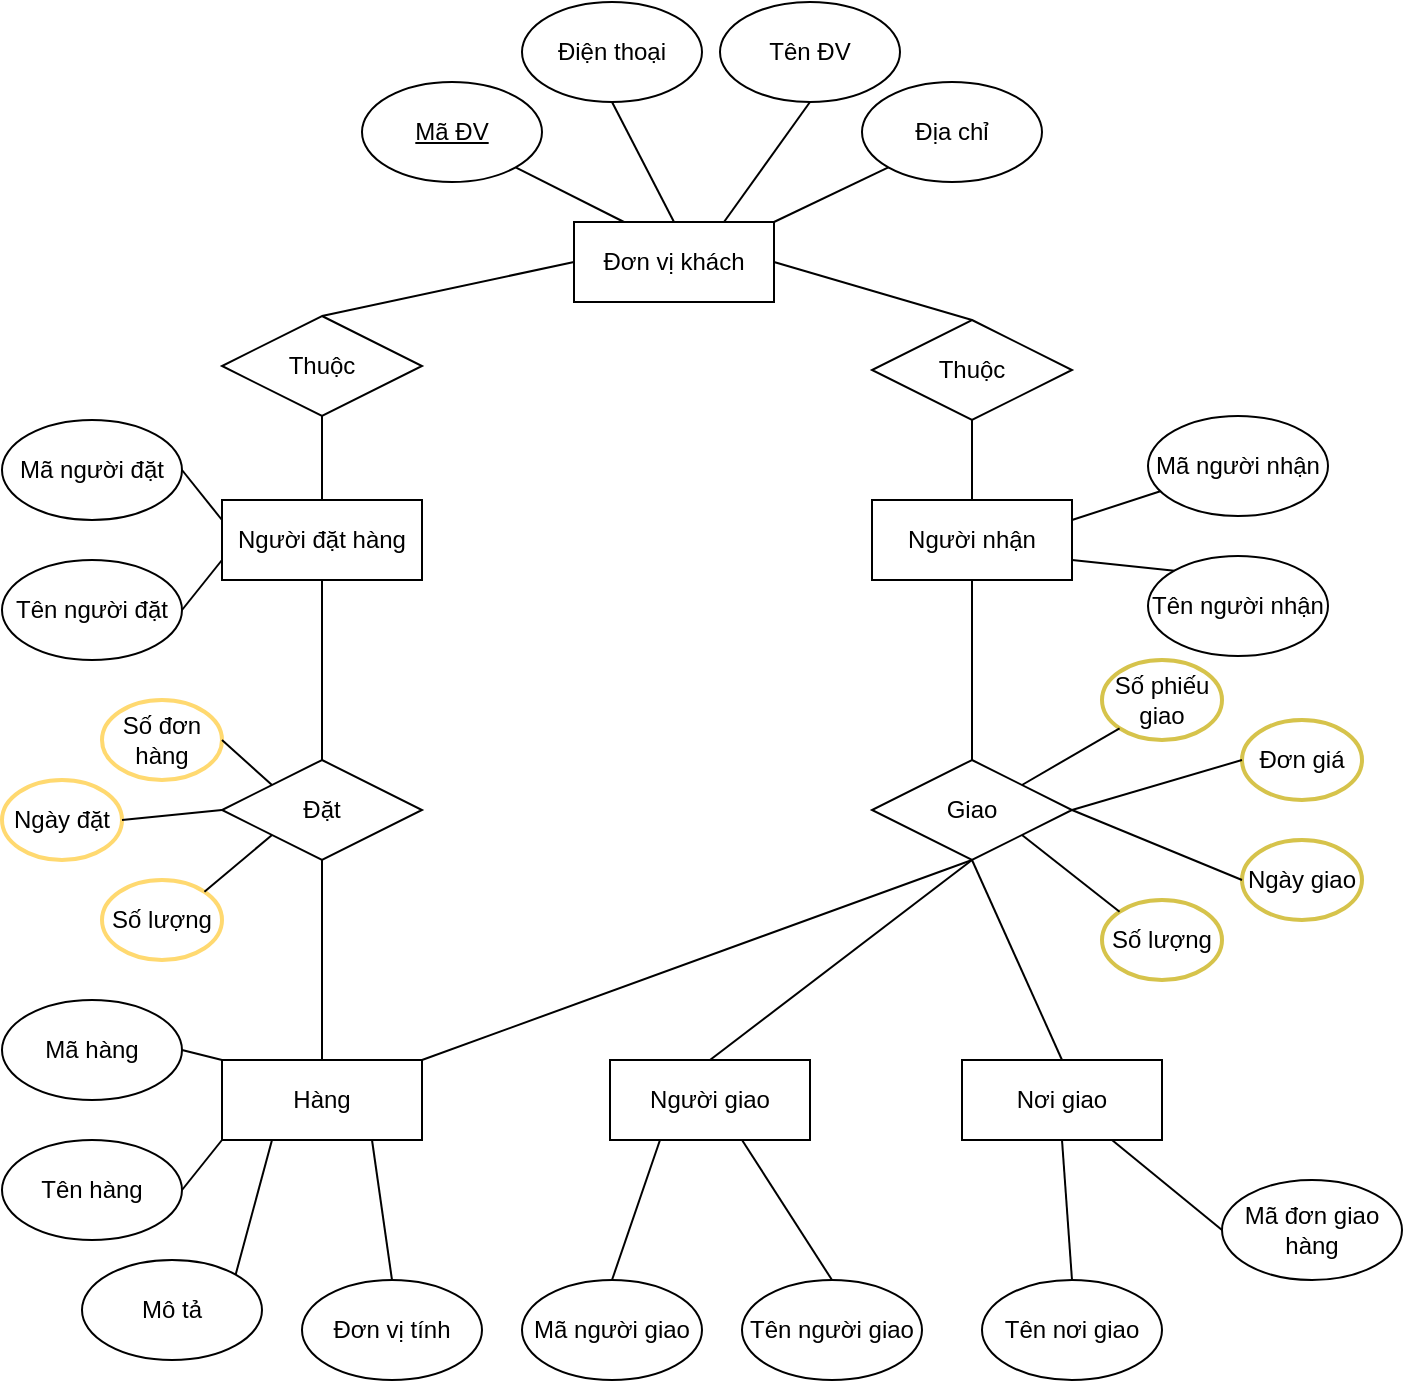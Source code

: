 <mxfile version="17.5.0" type="device"><diagram id="g_Bih1ouqCfEj2paOrGN" name="Page-1"><mxGraphModel dx="1139" dy="444" grid="1" gridSize="10" guides="1" tooltips="1" connect="1" arrows="1" fold="1" page="1" pageScale="1" pageWidth="827" pageHeight="1169" math="0" shadow="0"><root><mxCell id="0"/><mxCell id="1" parent="0"/><mxCell id="oUZpqiQPHl8UlGMFI2Jy-3" value="Đơn vị khách" style="rounded=0;whiteSpace=wrap;html=1;" parent="1" vertex="1"><mxGeometry x="296" y="131" width="100" height="40" as="geometry"/></mxCell><mxCell id="oUZpqiQPHl8UlGMFI2Jy-4" value="&lt;span&gt;Người nhận&lt;/span&gt;" style="rounded=0;whiteSpace=wrap;html=1;" parent="1" vertex="1"><mxGeometry x="445" y="270" width="100" height="40" as="geometry"/></mxCell><mxCell id="oUZpqiQPHl8UlGMFI2Jy-5" value="Hàng" style="rounded=0;whiteSpace=wrap;html=1;" parent="1" vertex="1"><mxGeometry x="120" y="550" width="100" height="40" as="geometry"/></mxCell><mxCell id="oUZpqiQPHl8UlGMFI2Jy-6" value="Người đặt hàng" style="rounded=0;whiteSpace=wrap;html=1;" parent="1" vertex="1"><mxGeometry x="120" y="270" width="100" height="40" as="geometry"/></mxCell><mxCell id="oUZpqiQPHl8UlGMFI2Jy-12" value="Mã người đặt" style="ellipse;whiteSpace=wrap;html=1;" parent="1" vertex="1"><mxGeometry x="10" y="230" width="90" height="50" as="geometry"/></mxCell><mxCell id="oUZpqiQPHl8UlGMFI2Jy-13" value="Tên hàng" style="ellipse;whiteSpace=wrap;html=1;" parent="1" vertex="1"><mxGeometry x="10" y="590" width="90" height="50" as="geometry"/></mxCell><mxCell id="oUZpqiQPHl8UlGMFI2Jy-14" value="Mô tả" style="ellipse;whiteSpace=wrap;html=1;" parent="1" vertex="1"><mxGeometry x="50" y="650" width="90" height="50" as="geometry"/></mxCell><mxCell id="oUZpqiQPHl8UlGMFI2Jy-15" value="Đơn vị tính" style="ellipse;whiteSpace=wrap;html=1;" parent="1" vertex="1"><mxGeometry x="160" y="660" width="90" height="50" as="geometry"/></mxCell><mxCell id="oUZpqiQPHl8UlGMFI2Jy-16" value="Mã người giao" style="ellipse;whiteSpace=wrap;html=1;" parent="1" vertex="1"><mxGeometry x="270" y="660" width="90" height="50" as="geometry"/></mxCell><mxCell id="oUZpqiQPHl8UlGMFI2Jy-17" value="Tên nơi giao" style="ellipse;whiteSpace=wrap;html=1;" parent="1" vertex="1"><mxGeometry x="500" y="660" width="90" height="50" as="geometry"/></mxCell><mxCell id="oUZpqiQPHl8UlGMFI2Jy-18" value="Mã đơn giao hàng" style="ellipse;whiteSpace=wrap;html=1;" parent="1" vertex="1"><mxGeometry x="620" y="610" width="90" height="50" as="geometry"/></mxCell><mxCell id="oUZpqiQPHl8UlGMFI2Jy-19" value="Mã người nhận" style="ellipse;whiteSpace=wrap;html=1;" parent="1" vertex="1"><mxGeometry x="583" y="228" width="90" height="50" as="geometry"/></mxCell><mxCell id="oUZpqiQPHl8UlGMFI2Jy-26" value="" style="endArrow=none;html=1;rounded=0;entryX=0;entryY=1;entryDx=0;entryDy=0;exitX=1;exitY=0.5;exitDx=0;exitDy=0;" parent="1" source="oUZpqiQPHl8UlGMFI2Jy-13" target="oUZpqiQPHl8UlGMFI2Jy-5" edge="1"><mxGeometry width="50" height="50" relative="1" as="geometry"><mxPoint x="50" y="560" as="sourcePoint"/><mxPoint x="-30" y="320" as="targetPoint"/></mxGeometry></mxCell><mxCell id="oUZpqiQPHl8UlGMFI2Jy-27" value="Mã hàng" style="ellipse;whiteSpace=wrap;html=1;" parent="1" vertex="1"><mxGeometry x="10" y="520" width="90" height="50" as="geometry"/></mxCell><mxCell id="oUZpqiQPHl8UlGMFI2Jy-28" value="" style="endArrow=none;html=1;rounded=0;entryX=0;entryY=0;entryDx=0;entryDy=0;exitX=1;exitY=0.5;exitDx=0;exitDy=0;" parent="1" source="oUZpqiQPHl8UlGMFI2Jy-27" target="oUZpqiQPHl8UlGMFI2Jy-5" edge="1"><mxGeometry width="50" height="50" relative="1" as="geometry"><mxPoint x="50" y="585" as="sourcePoint"/><mxPoint x="130" y="560" as="targetPoint"/></mxGeometry></mxCell><mxCell id="oUZpqiQPHl8UlGMFI2Jy-29" value="" style="endArrow=none;html=1;rounded=0;entryX=0.25;entryY=1;entryDx=0;entryDy=0;exitX=1;exitY=0;exitDx=0;exitDy=0;" parent="1" source="oUZpqiQPHl8UlGMFI2Jy-14" target="oUZpqiQPHl8UlGMFI2Jy-5" edge="1"><mxGeometry width="50" height="50" relative="1" as="geometry"><mxPoint x="40" y="525" as="sourcePoint"/><mxPoint x="130" y="540" as="targetPoint"/></mxGeometry></mxCell><mxCell id="oUZpqiQPHl8UlGMFI2Jy-30" value="" style="endArrow=none;html=1;rounded=0;entryX=0.75;entryY=1;entryDx=0;entryDy=0;exitX=0.5;exitY=0;exitDx=0;exitDy=0;" parent="1" source="oUZpqiQPHl8UlGMFI2Jy-15" target="oUZpqiQPHl8UlGMFI2Jy-5" edge="1"><mxGeometry width="50" height="50" relative="1" as="geometry"><mxPoint x="96.82" y="617.322" as="sourcePoint"/><mxPoint x="130" y="580" as="targetPoint"/></mxGeometry></mxCell><mxCell id="oUZpqiQPHl8UlGMFI2Jy-31" value="Tên người đặt" style="ellipse;whiteSpace=wrap;html=1;" parent="1" vertex="1"><mxGeometry x="10" y="300" width="90" height="50" as="geometry"/></mxCell><mxCell id="oUZpqiQPHl8UlGMFI2Jy-32" value="" style="endArrow=none;html=1;rounded=0;entryX=0;entryY=0.75;entryDx=0;entryDy=0;exitX=1;exitY=0.5;exitDx=0;exitDy=0;" parent="1" source="oUZpqiQPHl8UlGMFI2Jy-31" target="oUZpqiQPHl8UlGMFI2Jy-6" edge="1"><mxGeometry width="50" height="50" relative="1" as="geometry"><mxPoint x="210" y="435" as="sourcePoint"/><mxPoint x="300" y="450" as="targetPoint"/></mxGeometry></mxCell><mxCell id="oUZpqiQPHl8UlGMFI2Jy-33" value="" style="endArrow=none;html=1;rounded=0;entryX=0;entryY=0.25;entryDx=0;entryDy=0;exitX=1;exitY=0.5;exitDx=0;exitDy=0;" parent="1" source="oUZpqiQPHl8UlGMFI2Jy-12" target="oUZpqiQPHl8UlGMFI2Jy-6" edge="1"><mxGeometry width="50" height="50" relative="1" as="geometry"><mxPoint x="110" y="395" as="sourcePoint"/><mxPoint x="150" y="380" as="targetPoint"/></mxGeometry></mxCell><mxCell id="oUZpqiQPHl8UlGMFI2Jy-34" value="&lt;u&gt;Mã ĐV&lt;/u&gt;" style="ellipse;whiteSpace=wrap;html=1;" parent="1" vertex="1"><mxGeometry x="190" y="61" width="90" height="50" as="geometry"/></mxCell><mxCell id="oUZpqiQPHl8UlGMFI2Jy-35" value="Điện thoại" style="ellipse;whiteSpace=wrap;html=1;" parent="1" vertex="1"><mxGeometry x="270" y="21" width="90" height="50" as="geometry"/></mxCell><mxCell id="oUZpqiQPHl8UlGMFI2Jy-36" value="Tên ĐV" style="ellipse;whiteSpace=wrap;html=1;" parent="1" vertex="1"><mxGeometry x="369" y="21" width="90" height="50" as="geometry"/></mxCell><mxCell id="oUZpqiQPHl8UlGMFI2Jy-37" value="Địa chỉ" style="ellipse;whiteSpace=wrap;html=1;" parent="1" vertex="1"><mxGeometry x="440" y="61" width="90" height="50" as="geometry"/></mxCell><mxCell id="oUZpqiQPHl8UlGMFI2Jy-38" value="" style="endArrow=none;html=1;rounded=0;entryX=0.25;entryY=0;entryDx=0;entryDy=0;exitX=1;exitY=1;exitDx=0;exitDy=0;" parent="1" source="oUZpqiQPHl8UlGMFI2Jy-34" target="oUZpqiQPHl8UlGMFI2Jy-3" edge="1"><mxGeometry width="50" height="50" relative="1" as="geometry"><mxPoint x="71.0" y="91" as="sourcePoint"/><mxPoint x="56.0" y="131" as="targetPoint"/></mxGeometry></mxCell><mxCell id="oUZpqiQPHl8UlGMFI2Jy-39" value="" style="endArrow=none;html=1;rounded=0;entryX=0.5;entryY=0;entryDx=0;entryDy=0;exitX=0.5;exitY=1;exitDx=0;exitDy=0;" parent="1" source="oUZpqiQPHl8UlGMFI2Jy-35" target="oUZpqiQPHl8UlGMFI2Jy-3" edge="1"><mxGeometry width="50" height="50" relative="1" as="geometry"><mxPoint x="296" y="91" as="sourcePoint"/><mxPoint x="347" y="121" as="targetPoint"/></mxGeometry></mxCell><mxCell id="oUZpqiQPHl8UlGMFI2Jy-40" value="" style="endArrow=none;html=1;rounded=0;entryX=0.75;entryY=0;entryDx=0;entryDy=0;exitX=0.5;exitY=1;exitDx=0;exitDy=0;" parent="1" source="oUZpqiQPHl8UlGMFI2Jy-36" target="oUZpqiQPHl8UlGMFI2Jy-3" edge="1"><mxGeometry width="50" height="50" relative="1" as="geometry"><mxPoint x="341" y="61" as="sourcePoint"/><mxPoint x="356" y="141" as="targetPoint"/></mxGeometry></mxCell><mxCell id="oUZpqiQPHl8UlGMFI2Jy-41" value="" style="endArrow=none;html=1;rounded=0;exitX=0;exitY=1;exitDx=0;exitDy=0;entryX=1;entryY=0;entryDx=0;entryDy=0;" parent="1" source="oUZpqiQPHl8UlGMFI2Jy-37" target="oUZpqiQPHl8UlGMFI2Jy-3" edge="1"><mxGeometry width="50" height="50" relative="1" as="geometry"><mxPoint x="441" y="81" as="sourcePoint"/><mxPoint x="416" y="141" as="targetPoint"/></mxGeometry></mxCell><mxCell id="oUZpqiQPHl8UlGMFI2Jy-42" value="Tên người nhận" style="ellipse;whiteSpace=wrap;html=1;" parent="1" vertex="1"><mxGeometry x="583" y="298" width="90" height="50" as="geometry"/></mxCell><mxCell id="oUZpqiQPHl8UlGMFI2Jy-43" value="" style="endArrow=none;html=1;rounded=0;entryX=1;entryY=0.25;entryDx=0;entryDy=0;" parent="1" source="oUZpqiQPHl8UlGMFI2Jy-19" target="oUZpqiQPHl8UlGMFI2Jy-4" edge="1"><mxGeometry width="50" height="50" relative="1" as="geometry"><mxPoint x="463.096" y="113.631" as="sourcePoint"/><mxPoint x="406" y="141" as="targetPoint"/></mxGeometry></mxCell><mxCell id="oUZpqiQPHl8UlGMFI2Jy-44" value="" style="endArrow=none;html=1;rounded=0;entryX=1;entryY=0.75;entryDx=0;entryDy=0;exitX=0;exitY=0;exitDx=0;exitDy=0;" parent="1" source="oUZpqiQPHl8UlGMFI2Jy-42" target="oUZpqiQPHl8UlGMFI2Jy-4" edge="1"><mxGeometry width="50" height="50" relative="1" as="geometry"><mxPoint x="611.552" y="261.724" as="sourcePoint"/><mxPoint x="555" y="290" as="targetPoint"/></mxGeometry></mxCell><mxCell id="oUZpqiQPHl8UlGMFI2Jy-45" value="Người giao" style="rounded=0;whiteSpace=wrap;html=1;" parent="1" vertex="1"><mxGeometry x="314" y="550" width="100" height="40" as="geometry"/></mxCell><mxCell id="oUZpqiQPHl8UlGMFI2Jy-46" value="Tên người giao" style="ellipse;whiteSpace=wrap;html=1;" parent="1" vertex="1"><mxGeometry x="380" y="660" width="90" height="50" as="geometry"/></mxCell><mxCell id="oUZpqiQPHl8UlGMFI2Jy-47" value="" style="endArrow=none;html=1;rounded=0;entryX=0.25;entryY=1;entryDx=0;entryDy=0;exitX=0.5;exitY=0;exitDx=0;exitDy=0;" parent="1" source="oUZpqiQPHl8UlGMFI2Jy-16" target="oUZpqiQPHl8UlGMFI2Jy-45" edge="1"><mxGeometry width="50" height="50" relative="1" as="geometry"><mxPoint x="215.0" y="670" as="sourcePoint"/><mxPoint x="185.0" y="600" as="targetPoint"/></mxGeometry></mxCell><mxCell id="oUZpqiQPHl8UlGMFI2Jy-48" value="" style="endArrow=none;html=1;rounded=0;exitX=0.5;exitY=0;exitDx=0;exitDy=0;" parent="1" source="oUZpqiQPHl8UlGMFI2Jy-46" edge="1"><mxGeometry width="50" height="50" relative="1" as="geometry"><mxPoint x="451" y="660" as="sourcePoint"/><mxPoint x="380" y="590" as="targetPoint"/></mxGeometry></mxCell><mxCell id="oUZpqiQPHl8UlGMFI2Jy-49" value="Nơi giao" style="rounded=0;whiteSpace=wrap;html=1;" parent="1" vertex="1"><mxGeometry x="490" y="550" width="100" height="40" as="geometry"/></mxCell><mxCell id="oUZpqiQPHl8UlGMFI2Jy-50" value="Thuộc" style="rhombus;whiteSpace=wrap;html=1;" parent="1" vertex="1"><mxGeometry x="120" y="178" width="100" height="50" as="geometry"/></mxCell><mxCell id="oUZpqiQPHl8UlGMFI2Jy-51" value="Thuộc" style="rhombus;whiteSpace=wrap;html=1;" parent="1" vertex="1"><mxGeometry x="445" y="180" width="100" height="50" as="geometry"/></mxCell><mxCell id="oUZpqiQPHl8UlGMFI2Jy-52" value="" style="endArrow=none;html=1;rounded=0;entryX=0.5;entryY=0;entryDx=0;entryDy=0;exitX=0;exitY=0.5;exitDx=0;exitDy=0;" parent="1" source="oUZpqiQPHl8UlGMFI2Jy-3" target="oUZpqiQPHl8UlGMFI2Jy-50" edge="1"><mxGeometry width="50" height="50" relative="1" as="geometry"><mxPoint x="276.904" y="113.631" as="sourcePoint"/><mxPoint x="331" y="141" as="targetPoint"/></mxGeometry></mxCell><mxCell id="oUZpqiQPHl8UlGMFI2Jy-53" value="" style="endArrow=none;html=1;rounded=0;entryX=0.5;entryY=0;entryDx=0;entryDy=0;exitX=1;exitY=0.5;exitDx=0;exitDy=0;" parent="1" source="oUZpqiQPHl8UlGMFI2Jy-3" target="oUZpqiQPHl8UlGMFI2Jy-51" edge="1"><mxGeometry width="50" height="50" relative="1" as="geometry"><mxPoint x="306" y="161" as="sourcePoint"/><mxPoint x="215.0" y="180" as="targetPoint"/></mxGeometry></mxCell><mxCell id="oUZpqiQPHl8UlGMFI2Jy-54" value="" style="endArrow=none;html=1;rounded=0;entryX=0.5;entryY=0;entryDx=0;entryDy=0;exitX=0.5;exitY=1;exitDx=0;exitDy=0;" parent="1" source="oUZpqiQPHl8UlGMFI2Jy-50" target="oUZpqiQPHl8UlGMFI2Jy-6" edge="1"><mxGeometry width="50" height="50" relative="1" as="geometry"><mxPoint x="316" y="171" as="sourcePoint"/><mxPoint x="225.0" y="190" as="targetPoint"/></mxGeometry></mxCell><mxCell id="oUZpqiQPHl8UlGMFI2Jy-55" value="" style="endArrow=none;html=1;rounded=0;entryX=0.5;entryY=0;entryDx=0;entryDy=0;exitX=0.5;exitY=1;exitDx=0;exitDy=0;" parent="1" source="oUZpqiQPHl8UlGMFI2Jy-51" target="oUZpqiQPHl8UlGMFI2Jy-4" edge="1"><mxGeometry width="50" height="50" relative="1" as="geometry"><mxPoint x="326" y="181" as="sourcePoint"/><mxPoint x="235.0" y="200" as="targetPoint"/></mxGeometry></mxCell><mxCell id="oUZpqiQPHl8UlGMFI2Jy-56" value="Đặt" style="rhombus;whiteSpace=wrap;html=1;" parent="1" vertex="1"><mxGeometry x="120" y="400" width="100" height="50" as="geometry"/></mxCell><mxCell id="oUZpqiQPHl8UlGMFI2Jy-57" value="Giao" style="rhombus;whiteSpace=wrap;html=1;" parent="1" vertex="1"><mxGeometry x="445" y="400" width="100" height="50" as="geometry"/></mxCell><mxCell id="oUZpqiQPHl8UlGMFI2Jy-58" value="" style="endArrow=none;html=1;rounded=0;exitX=0.5;exitY=0;exitDx=0;exitDy=0;entryX=0.5;entryY=1;entryDx=0;entryDy=0;" parent="1" source="oUZpqiQPHl8UlGMFI2Jy-17" target="oUZpqiQPHl8UlGMFI2Jy-49" edge="1"><mxGeometry width="50" height="50" relative="1" as="geometry"><mxPoint x="435" y="670" as="sourcePoint"/><mxPoint x="390" y="600" as="targetPoint"/></mxGeometry></mxCell><mxCell id="oUZpqiQPHl8UlGMFI2Jy-59" value="" style="endArrow=none;html=1;rounded=0;exitX=0;exitY=0.5;exitDx=0;exitDy=0;entryX=0.75;entryY=1;entryDx=0;entryDy=0;" parent="1" source="oUZpqiQPHl8UlGMFI2Jy-18" target="oUZpqiQPHl8UlGMFI2Jy-49" edge="1"><mxGeometry width="50" height="50" relative="1" as="geometry"><mxPoint x="555" y="670" as="sourcePoint"/><mxPoint x="550" y="600" as="targetPoint"/></mxGeometry></mxCell><mxCell id="oUZpqiQPHl8UlGMFI2Jy-60" value="" style="endArrow=none;html=1;rounded=0;exitX=0.5;exitY=0;exitDx=0;exitDy=0;entryX=0.5;entryY=1;entryDx=0;entryDy=0;" parent="1" source="oUZpqiQPHl8UlGMFI2Jy-49" target="oUZpqiQPHl8UlGMFI2Jy-57" edge="1"><mxGeometry width="50" height="50" relative="1" as="geometry"><mxPoint x="435" y="670" as="sourcePoint"/><mxPoint x="390" y="600" as="targetPoint"/></mxGeometry></mxCell><mxCell id="oUZpqiQPHl8UlGMFI2Jy-61" value="" style="endArrow=none;html=1;rounded=0;exitX=0.5;exitY=0;exitDx=0;exitDy=0;entryX=0.5;entryY=1;entryDx=0;entryDy=0;" parent="1" source="oUZpqiQPHl8UlGMFI2Jy-45" target="oUZpqiQPHl8UlGMFI2Jy-57" edge="1"><mxGeometry width="50" height="50" relative="1" as="geometry"><mxPoint x="550" y="560" as="sourcePoint"/><mxPoint x="505" y="460" as="targetPoint"/></mxGeometry></mxCell><mxCell id="oUZpqiQPHl8UlGMFI2Jy-62" value="" style="endArrow=none;html=1;rounded=0;exitX=1;exitY=0;exitDx=0;exitDy=0;entryX=0.5;entryY=1;entryDx=0;entryDy=0;" parent="1" source="oUZpqiQPHl8UlGMFI2Jy-5" target="oUZpqiQPHl8UlGMFI2Jy-57" edge="1"><mxGeometry width="50" height="50" relative="1" as="geometry"><mxPoint x="560" y="570" as="sourcePoint"/><mxPoint x="515" y="470" as="targetPoint"/></mxGeometry></mxCell><mxCell id="oUZpqiQPHl8UlGMFI2Jy-63" value="" style="endArrow=none;html=1;rounded=0;exitX=0.5;exitY=0;exitDx=0;exitDy=0;entryX=0.5;entryY=1;entryDx=0;entryDy=0;" parent="1" source="oUZpqiQPHl8UlGMFI2Jy-5" target="oUZpqiQPHl8UlGMFI2Jy-56" edge="1"><mxGeometry width="50" height="50" relative="1" as="geometry"><mxPoint x="230.0" y="560" as="sourcePoint"/><mxPoint x="455" y="435" as="targetPoint"/></mxGeometry></mxCell><mxCell id="oUZpqiQPHl8UlGMFI2Jy-64" value="" style="endArrow=none;html=1;rounded=0;entryX=0.5;entryY=1;entryDx=0;entryDy=0;exitX=0.5;exitY=0;exitDx=0;exitDy=0;" parent="1" source="oUZpqiQPHl8UlGMFI2Jy-56" target="oUZpqiQPHl8UlGMFI2Jy-6" edge="1"><mxGeometry width="50" height="50" relative="1" as="geometry"><mxPoint x="180" y="520" as="sourcePoint"/><mxPoint x="180.0" y="460" as="targetPoint"/></mxGeometry></mxCell><mxCell id="oUZpqiQPHl8UlGMFI2Jy-65" value="" style="endArrow=none;html=1;rounded=0;exitX=0.5;exitY=0;exitDx=0;exitDy=0;entryX=0.5;entryY=1;entryDx=0;entryDy=0;" parent="1" source="oUZpqiQPHl8UlGMFI2Jy-57" target="oUZpqiQPHl8UlGMFI2Jy-4" edge="1"><mxGeometry width="50" height="50" relative="1" as="geometry"><mxPoint x="230.0" y="560" as="sourcePoint"/><mxPoint x="505" y="460" as="targetPoint"/></mxGeometry></mxCell><mxCell id="oUZpqiQPHl8UlGMFI2Jy-66" value="Số đơn hàng" style="ellipse;whiteSpace=wrap;html=1;fillColor=none;strokeColor=#FFD970;strokeWidth=2;" parent="1" vertex="1"><mxGeometry x="60" y="370" width="60" height="40" as="geometry"/></mxCell><mxCell id="oUZpqiQPHl8UlGMFI2Jy-67" value="Ngày đặt" style="ellipse;whiteSpace=wrap;html=1;fillColor=none;strokeColor=#FFD970;strokeWidth=2;" parent="1" vertex="1"><mxGeometry x="10" y="410" width="60" height="40" as="geometry"/></mxCell><mxCell id="oUZpqiQPHl8UlGMFI2Jy-68" value="Số lượng" style="ellipse;whiteSpace=wrap;html=1;fillColor=none;strokeColor=#FFD970;strokeWidth=2;" parent="1" vertex="1"><mxGeometry x="60" y="460" width="60" height="40" as="geometry"/></mxCell><mxCell id="oUZpqiQPHl8UlGMFI2Jy-69" value="" style="endArrow=none;html=1;rounded=0;entryX=0;entryY=0;entryDx=0;entryDy=0;exitX=1;exitY=0.5;exitDx=0;exitDy=0;" parent="1" source="oUZpqiQPHl8UlGMFI2Jy-66" target="oUZpqiQPHl8UlGMFI2Jy-56" edge="1"><mxGeometry width="50" height="50" relative="1" as="geometry"><mxPoint x="110.0" y="335" as="sourcePoint"/><mxPoint x="130.0" y="310" as="targetPoint"/></mxGeometry></mxCell><mxCell id="oUZpqiQPHl8UlGMFI2Jy-70" value="" style="endArrow=none;html=1;rounded=0;entryX=0;entryY=0.5;entryDx=0;entryDy=0;exitX=1;exitY=0.5;exitDx=0;exitDy=0;" parent="1" source="oUZpqiQPHl8UlGMFI2Jy-67" target="oUZpqiQPHl8UlGMFI2Jy-56" edge="1"><mxGeometry width="50" height="50" relative="1" as="geometry"><mxPoint x="130.0" y="400" as="sourcePoint"/><mxPoint x="155.0" y="422.5" as="targetPoint"/></mxGeometry></mxCell><mxCell id="oUZpqiQPHl8UlGMFI2Jy-71" value="" style="endArrow=none;html=1;rounded=0;entryX=0;entryY=1;entryDx=0;entryDy=0;exitX=1;exitY=0;exitDx=0;exitDy=0;" parent="1" source="oUZpqiQPHl8UlGMFI2Jy-68" target="oUZpqiQPHl8UlGMFI2Jy-56" edge="1"><mxGeometry width="50" height="50" relative="1" as="geometry"><mxPoint x="80.0" y="440" as="sourcePoint"/><mxPoint x="130.0" y="435" as="targetPoint"/></mxGeometry></mxCell><mxCell id="oUZpqiQPHl8UlGMFI2Jy-72" value="Số phiếu giao" style="ellipse;whiteSpace=wrap;html=1;fillColor=none;strokeColor=#D6C34B;strokeWidth=2;" parent="1" vertex="1"><mxGeometry x="560" y="350" width="60" height="40" as="geometry"/></mxCell><mxCell id="oUZpqiQPHl8UlGMFI2Jy-73" value="Đơn giá" style="ellipse;whiteSpace=wrap;html=1;fillColor=none;strokeColor=#D6C34B;strokeWidth=2;" parent="1" vertex="1"><mxGeometry x="630" y="380" width="60" height="40" as="geometry"/></mxCell><mxCell id="oUZpqiQPHl8UlGMFI2Jy-74" value="Ngày giao" style="ellipse;whiteSpace=wrap;html=1;fillColor=none;strokeColor=#D6C34B;strokeWidth=2;" parent="1" vertex="1"><mxGeometry x="630" y="440" width="60" height="40" as="geometry"/></mxCell><mxCell id="oUZpqiQPHl8UlGMFI2Jy-75" value="Số lượng" style="ellipse;whiteSpace=wrap;html=1;fillColor=none;strokeColor=#D6C34B;strokeWidth=2;" parent="1" vertex="1"><mxGeometry x="560" y="470" width="60" height="40" as="geometry"/></mxCell><mxCell id="oUZpqiQPHl8UlGMFI2Jy-76" value="" style="endArrow=none;html=1;rounded=0;entryX=1;entryY=0;entryDx=0;entryDy=0;exitX=0;exitY=1;exitDx=0;exitDy=0;" parent="1" source="oUZpqiQPHl8UlGMFI2Jy-72" target="oUZpqiQPHl8UlGMFI2Jy-57" edge="1"><mxGeometry width="50" height="50" relative="1" as="geometry"><mxPoint x="606.096" y="315.369" as="sourcePoint"/><mxPoint x="555" y="310" as="targetPoint"/></mxGeometry></mxCell><mxCell id="oUZpqiQPHl8UlGMFI2Jy-77" value="" style="endArrow=none;html=1;rounded=0;entryX=1;entryY=0.5;entryDx=0;entryDy=0;exitX=0;exitY=0.5;exitDx=0;exitDy=0;" parent="1" source="oUZpqiQPHl8UlGMFI2Jy-73" target="oUZpqiQPHl8UlGMFI2Jy-57" edge="1"><mxGeometry width="50" height="50" relative="1" as="geometry"><mxPoint x="578.998" y="394.281" as="sourcePoint"/><mxPoint x="530" y="422.5" as="targetPoint"/></mxGeometry></mxCell><mxCell id="oUZpqiQPHl8UlGMFI2Jy-78" value="" style="endArrow=none;html=1;rounded=0;entryX=1;entryY=0.5;entryDx=0;entryDy=0;exitX=0;exitY=0.5;exitDx=0;exitDy=0;" parent="1" source="oUZpqiQPHl8UlGMFI2Jy-74" target="oUZpqiQPHl8UlGMFI2Jy-57" edge="1"><mxGeometry width="50" height="50" relative="1" as="geometry"><mxPoint x="640.0" y="410" as="sourcePoint"/><mxPoint x="555" y="435" as="targetPoint"/></mxGeometry></mxCell><mxCell id="oUZpqiQPHl8UlGMFI2Jy-79" value="" style="endArrow=none;html=1;rounded=0;entryX=1;entryY=1;entryDx=0;entryDy=0;exitX=0;exitY=0;exitDx=0;exitDy=0;" parent="1" source="oUZpqiQPHl8UlGMFI2Jy-75" target="oUZpqiQPHl8UlGMFI2Jy-57" edge="1"><mxGeometry width="50" height="50" relative="1" as="geometry"><mxPoint x="640.0" y="470" as="sourcePoint"/><mxPoint x="555" y="435" as="targetPoint"/></mxGeometry></mxCell></root></mxGraphModel></diagram></mxfile>